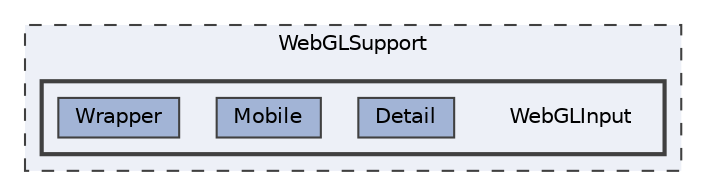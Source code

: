 digraph "WebGLSupport/WebGLInput"
{
 // LATEX_PDF_SIZE
  bgcolor="transparent";
  edge [fontname=Helvetica,fontsize=10,labelfontname=Helvetica,labelfontsize=10];
  node [fontname=Helvetica,fontsize=10,shape=box,height=0.2,width=0.4];
  compound=true
  subgraph clusterdir_393cd0b7173923869c91c08de5ac4653 {
    graph [ bgcolor="#edf0f7", pencolor="grey25", label="WebGLSupport", fontname=Helvetica,fontsize=10 style="filled,dashed", URL="dir_393cd0b7173923869c91c08de5ac4653.html",tooltip=""]
  subgraph clusterdir_d8134675a8f9b1b8773cfc98d2fdda86 {
    graph [ bgcolor="#edf0f7", pencolor="grey25", label="", fontname=Helvetica,fontsize=10 style="filled,bold", URL="dir_d8134675a8f9b1b8773cfc98d2fdda86.html",tooltip=""]
    dir_d8134675a8f9b1b8773cfc98d2fdda86 [shape=plaintext, label="WebGLInput"];
  dir_1cf34ef08ad0927404832fb801efef88 [label="Detail", fillcolor="#a2b4d6", color="grey25", style="filled", URL="dir_1cf34ef08ad0927404832fb801efef88.html",tooltip=""];
  dir_18d7a5c1c82ab7837f1051f094525cd1 [label="Mobile", fillcolor="#a2b4d6", color="grey25", style="filled", URL="dir_18d7a5c1c82ab7837f1051f094525cd1.html",tooltip=""];
  dir_8b7124978ab06954882df5de3629d840 [label="Wrapper", fillcolor="#a2b4d6", color="grey25", style="filled", URL="dir_8b7124978ab06954882df5de3629d840.html",tooltip=""];
  }
  }
}
